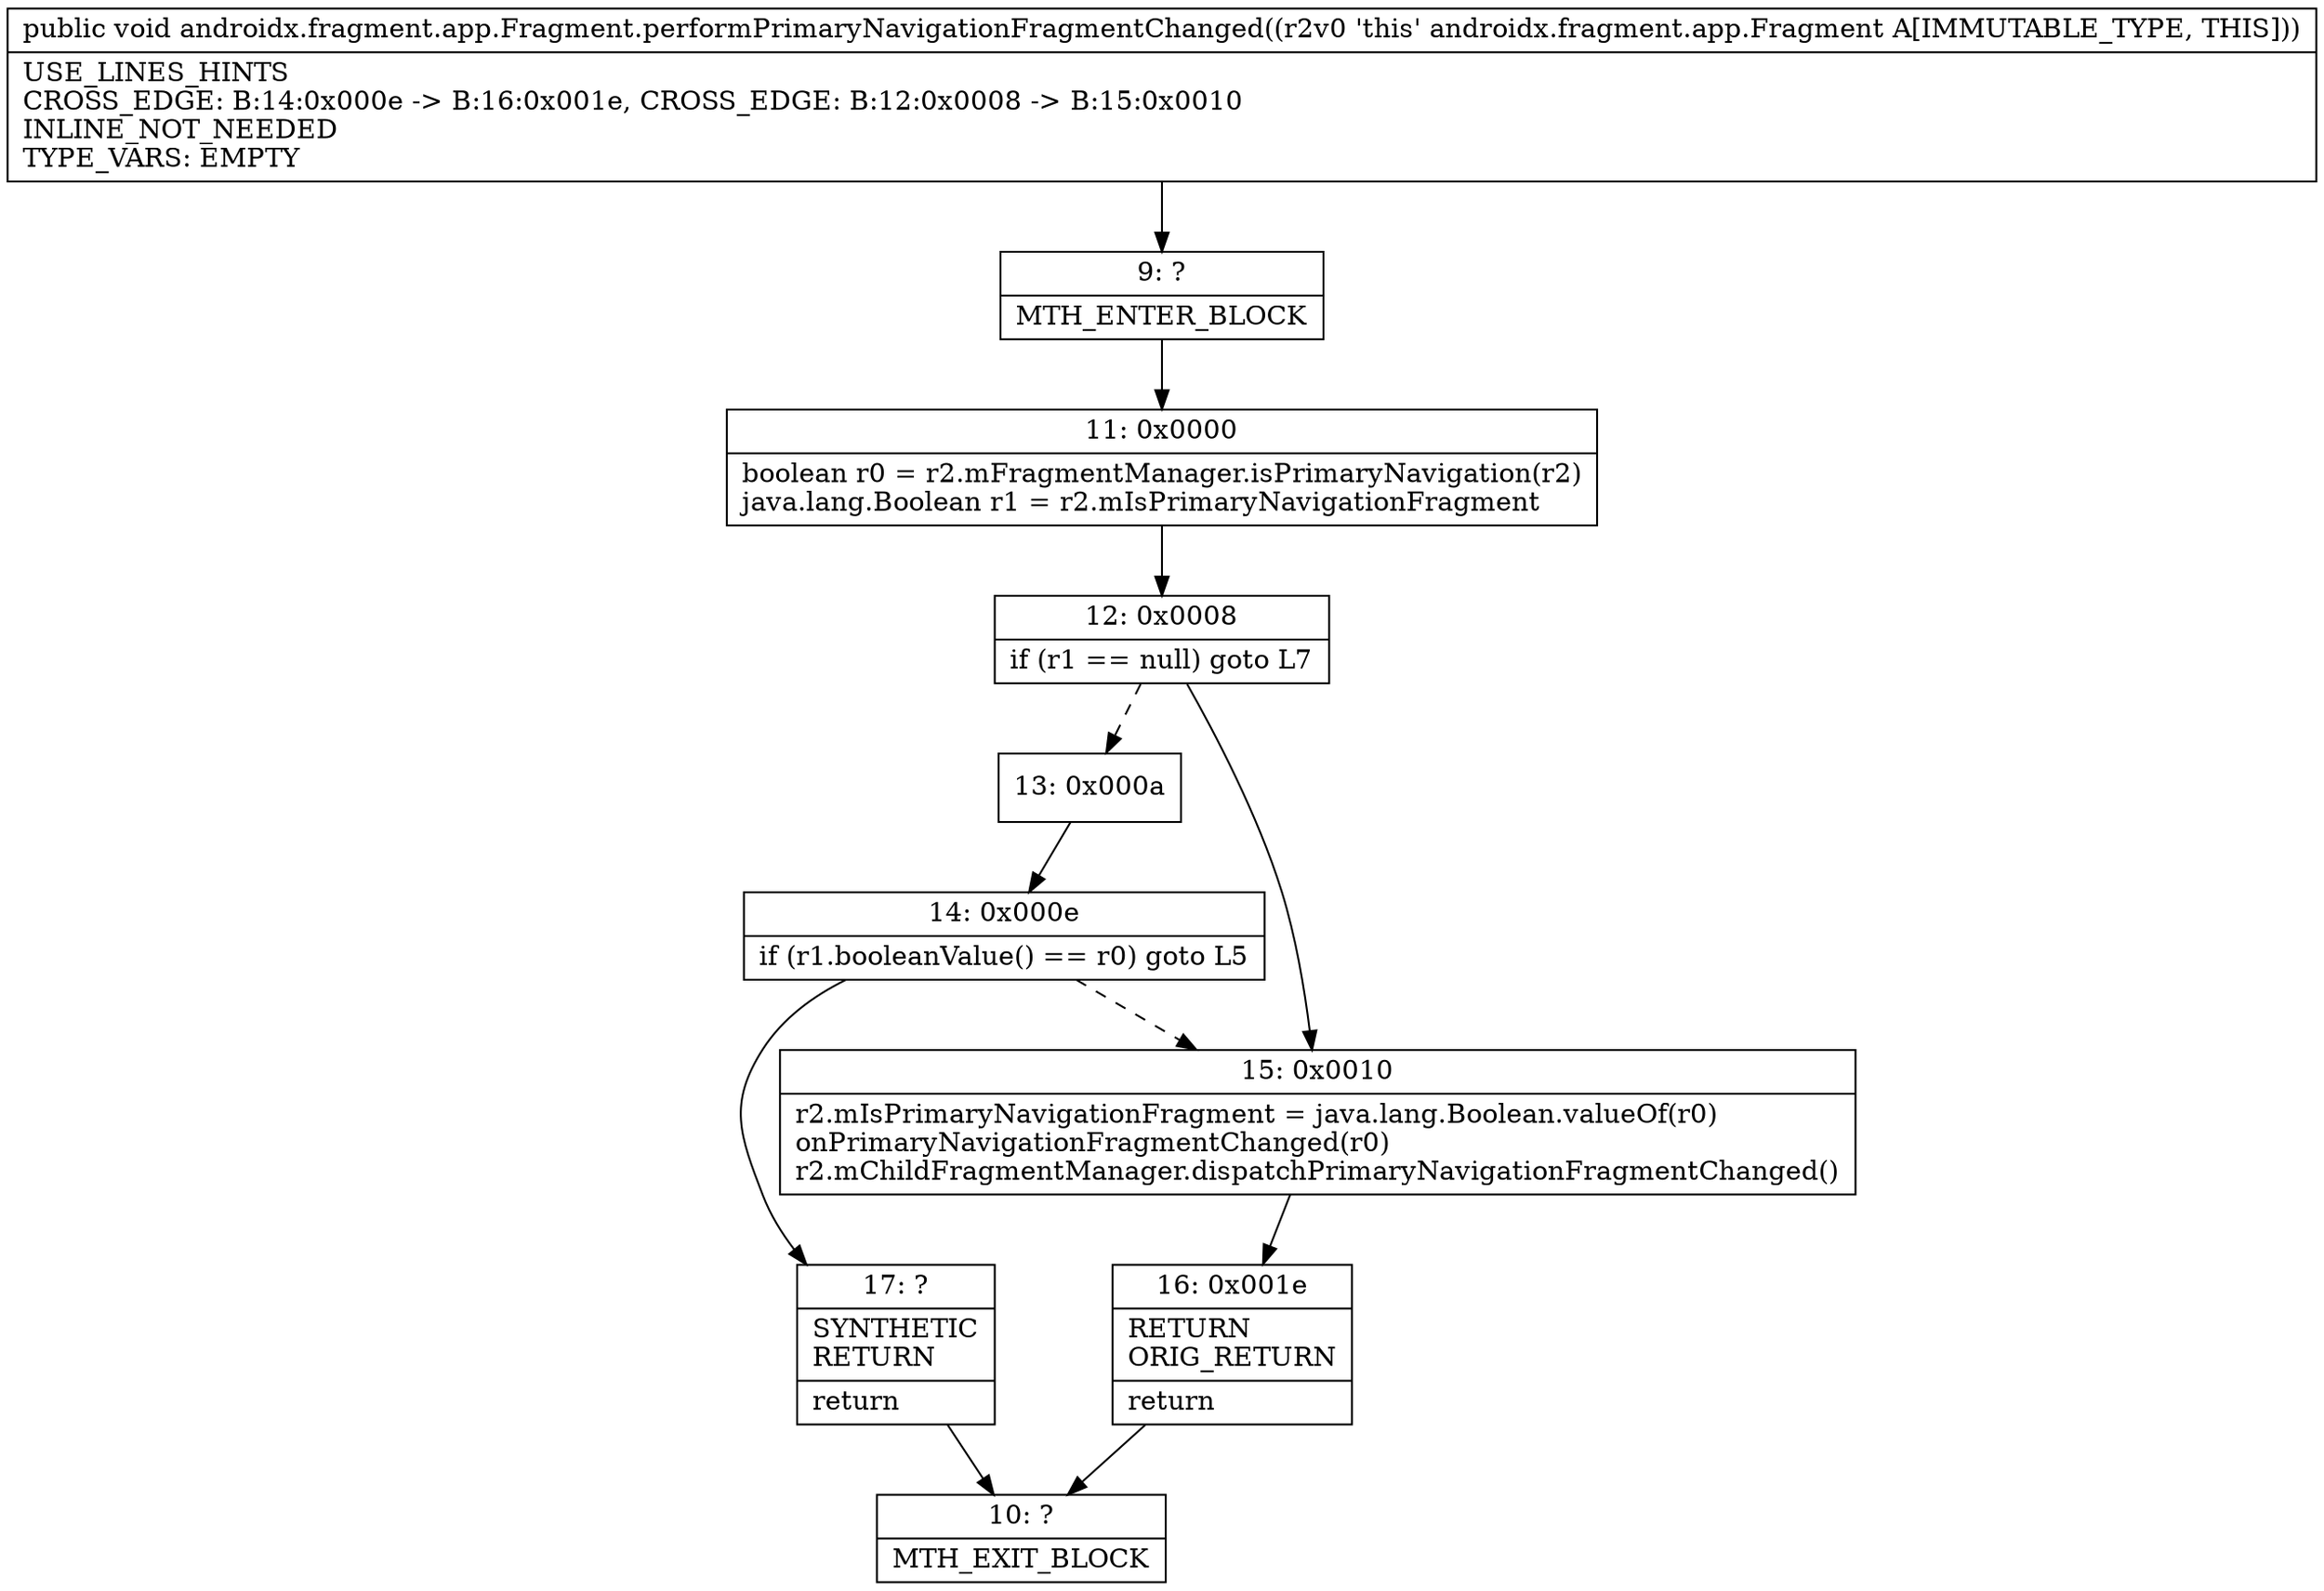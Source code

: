 digraph "CFG forandroidx.fragment.app.Fragment.performPrimaryNavigationFragmentChanged()V" {
Node_9 [shape=record,label="{9\:\ ?|MTH_ENTER_BLOCK\l}"];
Node_11 [shape=record,label="{11\:\ 0x0000|boolean r0 = r2.mFragmentManager.isPrimaryNavigation(r2)\ljava.lang.Boolean r1 = r2.mIsPrimaryNavigationFragment\l}"];
Node_12 [shape=record,label="{12\:\ 0x0008|if (r1 == null) goto L7\l}"];
Node_13 [shape=record,label="{13\:\ 0x000a}"];
Node_14 [shape=record,label="{14\:\ 0x000e|if (r1.booleanValue() == r0) goto L5\l}"];
Node_17 [shape=record,label="{17\:\ ?|SYNTHETIC\lRETURN\l|return\l}"];
Node_10 [shape=record,label="{10\:\ ?|MTH_EXIT_BLOCK\l}"];
Node_15 [shape=record,label="{15\:\ 0x0010|r2.mIsPrimaryNavigationFragment = java.lang.Boolean.valueOf(r0)\lonPrimaryNavigationFragmentChanged(r0)\lr2.mChildFragmentManager.dispatchPrimaryNavigationFragmentChanged()\l}"];
Node_16 [shape=record,label="{16\:\ 0x001e|RETURN\lORIG_RETURN\l|return\l}"];
MethodNode[shape=record,label="{public void androidx.fragment.app.Fragment.performPrimaryNavigationFragmentChanged((r2v0 'this' androidx.fragment.app.Fragment A[IMMUTABLE_TYPE, THIS]))  | USE_LINES_HINTS\lCROSS_EDGE: B:14:0x000e \-\> B:16:0x001e, CROSS_EDGE: B:12:0x0008 \-\> B:15:0x0010\lINLINE_NOT_NEEDED\lTYPE_VARS: EMPTY\l}"];
MethodNode -> Node_9;Node_9 -> Node_11;
Node_11 -> Node_12;
Node_12 -> Node_13[style=dashed];
Node_12 -> Node_15;
Node_13 -> Node_14;
Node_14 -> Node_15[style=dashed];
Node_14 -> Node_17;
Node_17 -> Node_10;
Node_15 -> Node_16;
Node_16 -> Node_10;
}

